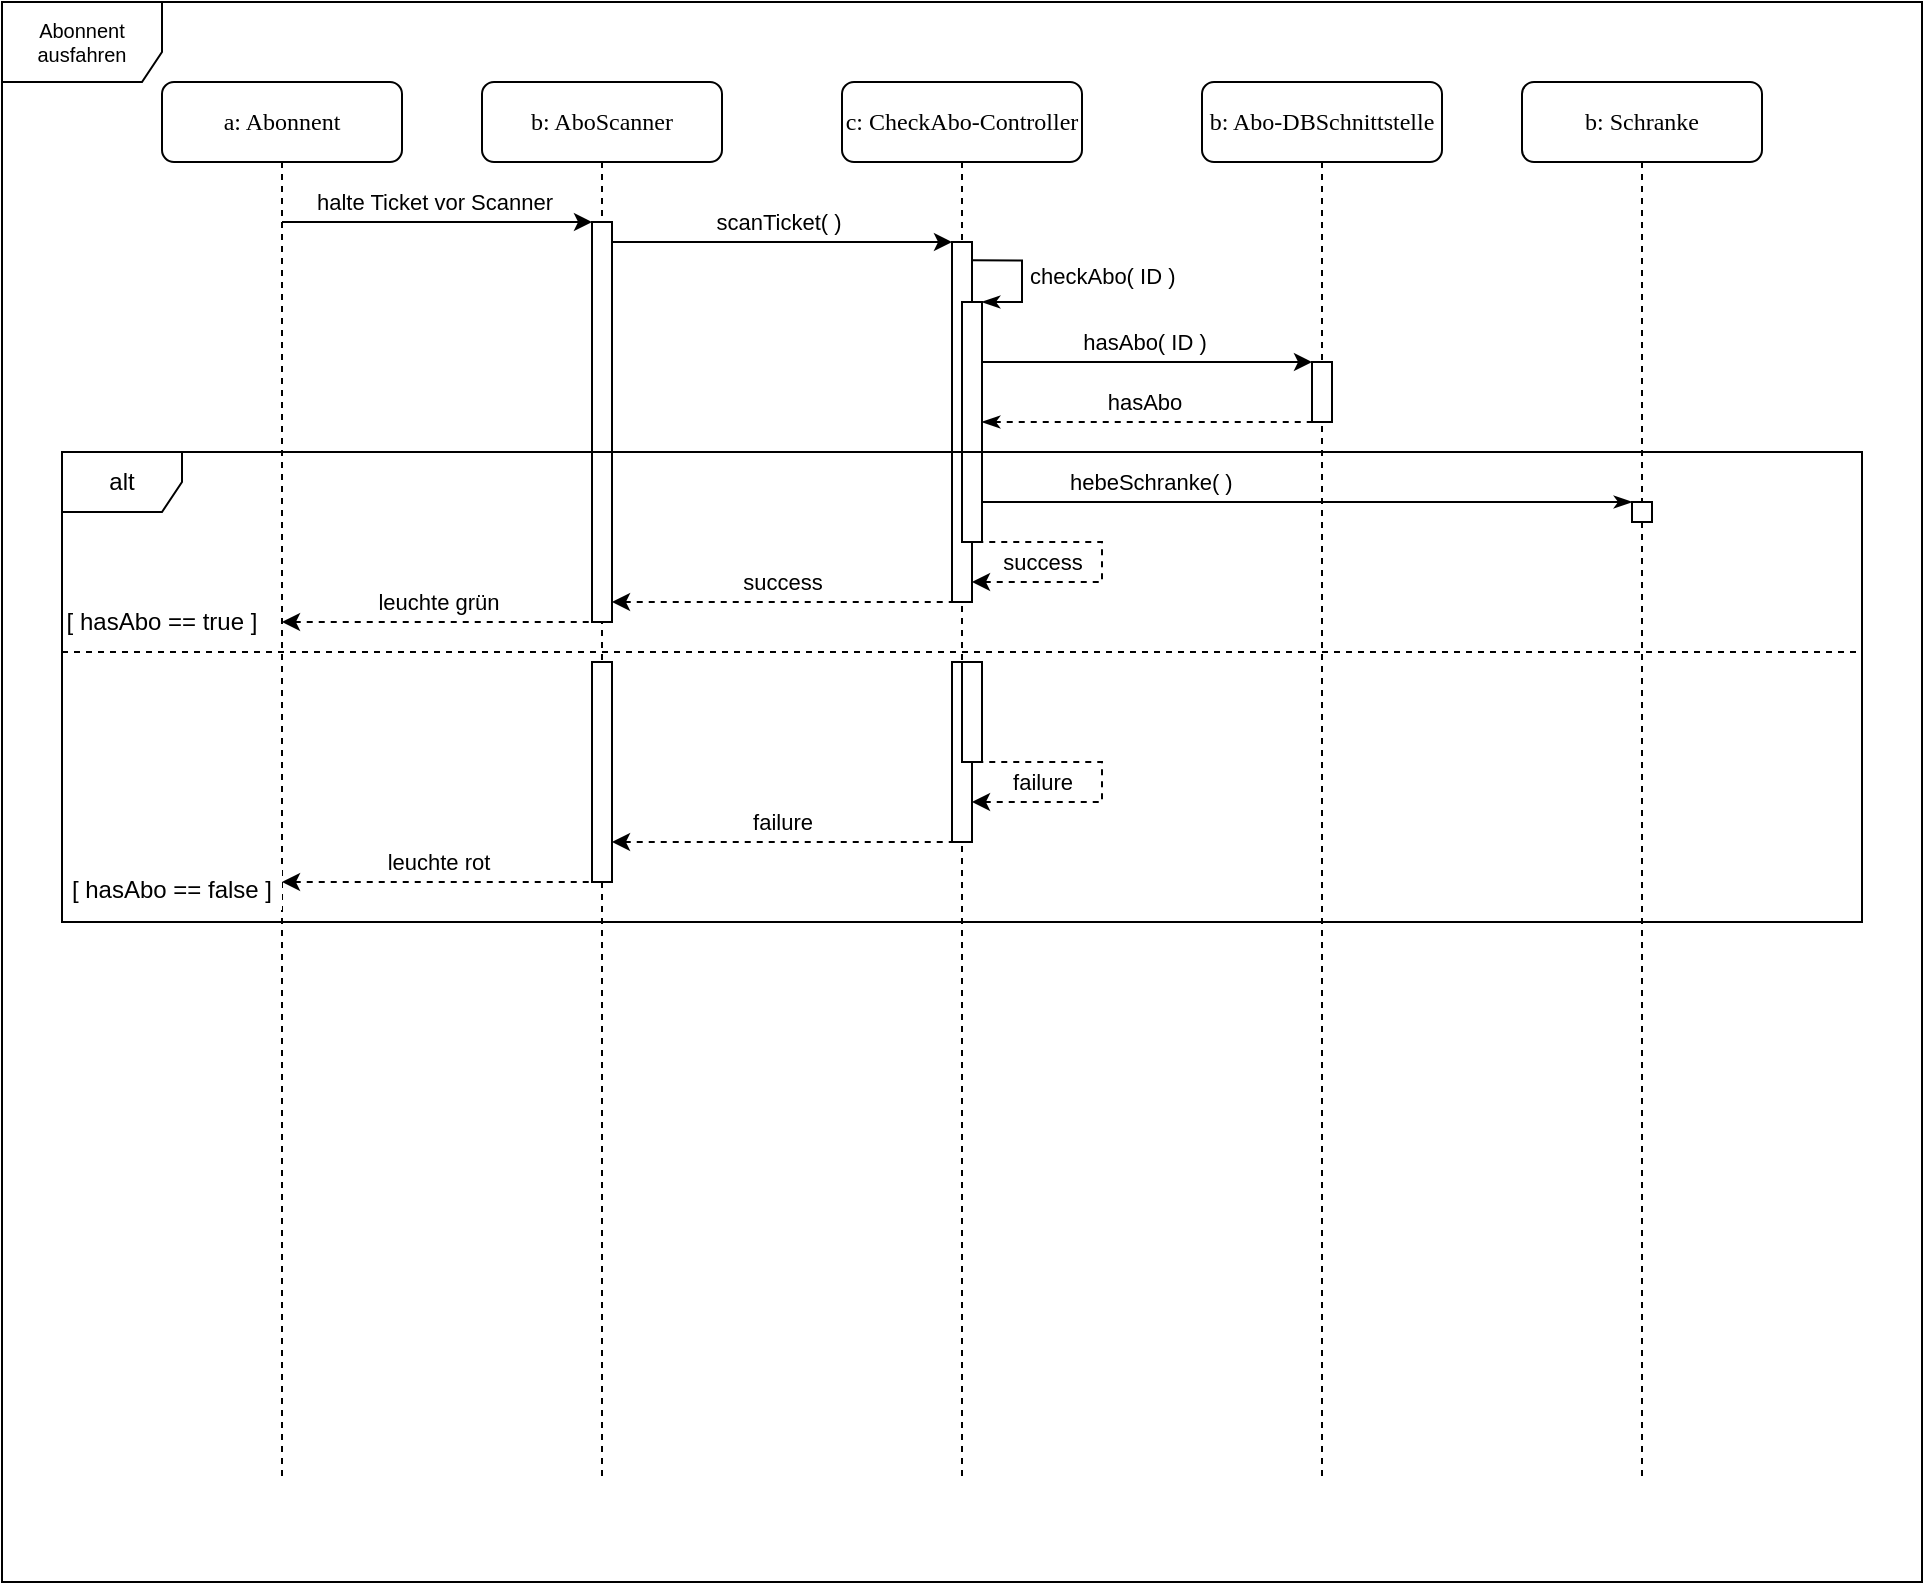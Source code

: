 <mxfile version="10.7.5" type="device"><diagram name="Page-1" id="13e1069c-82ec-6db2-03f1-153e76fe0fe0"><mxGraphModel dx="842" dy="548" grid="1" gridSize="10" guides="1" tooltips="1" connect="1" arrows="1" fold="1" page="1" pageScale="1" pageWidth="1100" pageHeight="850" background="#ffffff" math="0" shadow="0"><root><mxCell id="0"/><mxCell id="1" parent="0"/><mxCell id="i2Vq3k6s4epomcee9z3W-39" value="Abonnent ausfahren" style="shape=umlFrame;whiteSpace=wrap;html=1;fontSize=10;width=80;height=40;" parent="1" vertex="1"><mxGeometry x="60" y="29" width="960" height="790" as="geometry"/></mxCell><mxCell id="7baba1c4bc27f4b0-4" value="b: Abo-DBSchnittstelle&lt;br&gt;" style="shape=umlLifeline;perimeter=lifelinePerimeter;whiteSpace=wrap;html=1;container=1;collapsible=0;recursiveResize=0;outlineConnect=0;rounded=1;shadow=0;comic=0;labelBackgroundColor=none;strokeColor=#000000;strokeWidth=1;fillColor=#FFFFFF;fontFamily=Verdana;fontSize=12;fontColor=#000000;align=center;perimeterSpacing=0;glass=0;size=40;overflow=visible;noLabel=0;labelPadding=0;direction=east;connectable=1;snapToPoint=0;fixDash=0;" parent="1" vertex="1"><mxGeometry x="660" y="69" width="120" height="700" as="geometry"/></mxCell><mxCell id="riZyPx7NaIGLOxan2Yi5-17" value="" style="html=1;points=[];perimeter=orthogonalPerimeter;rounded=1;shadow=0;glass=0;comic=0;strokeColor=#000000;strokeWidth=1;arcSize=0;" parent="7baba1c4bc27f4b0-4" vertex="1"><mxGeometry x="55" y="140" width="10" height="30" as="geometry"/></mxCell><mxCell id="7baba1c4bc27f4b0-2" value="b: AboScanner" style="shape=umlLifeline;perimeter=lifelinePerimeter;whiteSpace=wrap;html=1;container=1;collapsible=0;recursiveResize=0;outlineConnect=0;rounded=1;shadow=0;comic=0;labelBackgroundColor=none;strokeColor=#000000;strokeWidth=1;fillColor=#FFFFFF;fontFamily=Verdana;fontSize=12;fontColor=#000000;align=center;size=40;" parent="1" vertex="1"><mxGeometry x="300" y="69" width="120" height="700" as="geometry"/></mxCell><mxCell id="riZyPx7NaIGLOxan2Yi5-10" value="" style="html=1;points=[];perimeter=orthogonalPerimeter;rounded=1;shadow=0;glass=0;comic=0;strokeColor=#000000;strokeWidth=1;arcSize=0;" parent="7baba1c4bc27f4b0-2" vertex="1"><mxGeometry x="55" y="70" width="10" height="200" as="geometry"/></mxCell><mxCell id="riZyPx7NaIGLOxan2Yi5-41" value="" style="html=1;points=[];perimeter=orthogonalPerimeter;rounded=1;shadow=0;glass=0;comic=0;strokeColor=#000000;strokeWidth=1;arcSize=0;" parent="7baba1c4bc27f4b0-2" vertex="1"><mxGeometry x="55" y="290" width="10" height="110" as="geometry"/></mxCell><mxCell id="7baba1c4bc27f4b0-3" value="c: CheckAbo-Controller&lt;br&gt;" style="shape=umlLifeline;perimeter=lifelinePerimeter;whiteSpace=wrap;html=1;container=1;collapsible=0;recursiveResize=0;outlineConnect=0;rounded=1;shadow=0;comic=0;labelBackgroundColor=none;strokeColor=#000000;strokeWidth=1;fillColor=#FFFFFF;fontFamily=Verdana;fontSize=12;fontColor=#000000;align=center;size=40;" parent="1" vertex="1"><mxGeometry x="480" y="69" width="120" height="700" as="geometry"/></mxCell><mxCell id="riZyPx7NaIGLOxan2Yi5-11" value="" style="html=1;points=[];perimeter=orthogonalPerimeter;rounded=1;shadow=0;glass=0;comic=0;strokeColor=#000000;strokeWidth=1;arcSize=0;" parent="7baba1c4bc27f4b0-3" vertex="1"><mxGeometry x="55" y="80" width="10" height="180" as="geometry"/></mxCell><mxCell id="riZyPx7NaIGLOxan2Yi5-15" value="" style="html=1;points=[];perimeter=orthogonalPerimeter;rounded=1;shadow=0;glass=0;comic=0;strokeColor=#000000;strokeWidth=1;arcSize=0;" parent="7baba1c4bc27f4b0-3" vertex="1"><mxGeometry x="60" y="110" width="10" height="120" as="geometry"/></mxCell><mxCell id="riZyPx7NaIGLOxan2Yi5-16" value="checkAbo( ID )" style="edgeStyle=orthogonalEdgeStyle;html=1;align=left;spacingLeft=2;endArrow=classicThin;rounded=0;entryX=1;entryY=0;exitX=0.999;exitY=0.051;exitDx=0;exitDy=0;exitPerimeter=0;endFill=1;" parent="7baba1c4bc27f4b0-3" source="riZyPx7NaIGLOxan2Yi5-11" target="riZyPx7NaIGLOxan2Yi5-15" edge="1"><mxGeometry relative="1" as="geometry"><mxPoint x="65" y="110" as="sourcePoint"/><Array as="points"><mxPoint x="90" y="89"/><mxPoint x="90" y="110"/></Array></mxGeometry></mxCell><mxCell id="riZyPx7NaIGLOxan2Yi5-31" value="success" style="endArrow=none;html=1;edgeStyle=orthogonalEdgeStyle;startArrow=classic;startFill=1;endFill=0;rounded=0;dashed=1;" parent="7baba1c4bc27f4b0-3" source="riZyPx7NaIGLOxan2Yi5-11" target="riZyPx7NaIGLOxan2Yi5-15" edge="1"><mxGeometry x="0.04" y="30" width="50" height="50" relative="1" as="geometry"><mxPoint x="-110" y="230" as="sourcePoint"/><mxPoint x="65" y="89.952" as="targetPoint"/><Array as="points"><mxPoint x="130" y="250"/><mxPoint x="130" y="230"/></Array><mxPoint as="offset"/></mxGeometry></mxCell><mxCell id="riZyPx7NaIGLOxan2Yi5-36" value="" style="html=1;points=[];perimeter=orthogonalPerimeter;rounded=1;shadow=0;glass=0;comic=0;strokeColor=#000000;strokeWidth=1;arcSize=0;" parent="7baba1c4bc27f4b0-3" vertex="1"><mxGeometry x="55" y="290" width="10" height="90" as="geometry"/></mxCell><mxCell id="7baba1c4bc27f4b0-5" value="b: Schranke&lt;br&gt;" style="shape=umlLifeline;perimeter=lifelinePerimeter;whiteSpace=wrap;html=1;container=1;collapsible=0;recursiveResize=0;outlineConnect=0;rounded=1;shadow=0;comic=0;labelBackgroundColor=none;strokeColor=#000000;strokeWidth=1;fillColor=#FFFFFF;fontFamily=Verdana;fontSize=12;fontColor=#000000;align=center;size=40;" parent="1" vertex="1"><mxGeometry x="820" y="69" width="120" height="700" as="geometry"/></mxCell><mxCell id="riZyPx7NaIGLOxan2Yi5-30" value="" style="html=1;points=[];perimeter=orthogonalPerimeter;rounded=1;shadow=0;glass=0;comic=0;strokeColor=#000000;strokeWidth=1;arcSize=0;" parent="7baba1c4bc27f4b0-5" vertex="1"><mxGeometry x="55" y="210" width="10" height="10" as="geometry"/></mxCell><mxCell id="7baba1c4bc27f4b0-8" value="a: Abonnent" style="shape=umlLifeline;perimeter=lifelinePerimeter;whiteSpace=wrap;html=1;container=1;collapsible=0;recursiveResize=0;outlineConnect=0;rounded=1;shadow=0;comic=0;labelBackgroundColor=none;strokeColor=#000000;strokeWidth=1;fillColor=#FFFFFF;fontFamily=Verdana;fontSize=12;fontColor=#000000;align=center;size=40;" parent="1" vertex="1"><mxGeometry x="140" y="69" width="120" height="700" as="geometry"/></mxCell><mxCell id="riZyPx7NaIGLOxan2Yi5-2" value="halte Ticket vor Scanner" style="endArrow=classic;html=1;edgeStyle=orthogonalEdgeStyle;" parent="1" source="7baba1c4bc27f4b0-8" target="riZyPx7NaIGLOxan2Yi5-10" edge="1"><mxGeometry x="-0.026" y="10" width="50" height="50" relative="1" as="geometry"><mxPoint x="205" y="139.276" as="sourcePoint"/><mxPoint x="290" y="219" as="targetPoint"/><Array as="points"><mxPoint x="290" y="139"/><mxPoint x="290" y="139"/></Array><mxPoint as="offset"/></mxGeometry></mxCell><mxCell id="riZyPx7NaIGLOxan2Yi5-12" value="scanTicket( )" style="endArrow=classic;html=1;edgeStyle=orthogonalEdgeStyle;" parent="1" source="riZyPx7NaIGLOxan2Yi5-10" target="riZyPx7NaIGLOxan2Yi5-11" edge="1"><mxGeometry x="-0.026" y="10" width="50" height="50" relative="1" as="geometry"><mxPoint x="215" y="149.2" as="sourcePoint"/><mxPoint x="365" y="149.2" as="targetPoint"/><Array as="points"><mxPoint x="420" y="149"/><mxPoint x="420" y="149"/></Array><mxPoint as="offset"/></mxGeometry></mxCell><mxCell id="riZyPx7NaIGLOxan2Yi5-18" value="hasAbo( ID )" style="endArrow=classic;html=1;edgeStyle=orthogonalEdgeStyle;" parent="1" source="riZyPx7NaIGLOxan2Yi5-15" target="riZyPx7NaIGLOxan2Yi5-17" edge="1"><mxGeometry x="-0.026" y="10" width="50" height="50" relative="1" as="geometry"><mxPoint x="375" y="158.952" as="sourcePoint"/><mxPoint x="545" y="158.952" as="targetPoint"/><Array as="points"><mxPoint x="630" y="209"/><mxPoint x="630" y="209"/></Array><mxPoint as="offset"/></mxGeometry></mxCell><mxCell id="riZyPx7NaIGLOxan2Yi5-19" value="hasAbo&lt;br&gt;" style="endArrow=none;html=1;edgeStyle=orthogonalEdgeStyle;startArrow=classicThin;startFill=1;dashed=1;endFill=0;" parent="1" source="riZyPx7NaIGLOxan2Yi5-15" target="riZyPx7NaIGLOxan2Yi5-17" edge="1"><mxGeometry x="-0.026" y="10" width="50" height="50" relative="1" as="geometry"><mxPoint x="560" y="218.952" as="sourcePoint"/><mxPoint x="725" y="218.952" as="targetPoint"/><Array as="points"><mxPoint x="630" y="239"/><mxPoint x="630" y="239"/></Array><mxPoint as="offset"/></mxGeometry></mxCell><mxCell id="riZyPx7NaIGLOxan2Yi5-21" value="" style="line;strokeWidth=1;fillColor=none;align=left;verticalAlign=middle;spacingTop=-1;spacingLeft=3;spacingRight=3;rotatable=0;labelPosition=right;points=[];portConstraint=eastwest;rounded=1;shadow=0;glass=0;comic=0;dashed=1;" parent="1" vertex="1"><mxGeometry x="90" y="349" width="900" height="10" as="geometry"/></mxCell><mxCell id="riZyPx7NaIGLOxan2Yi5-25" value="hebeSchranke( )" style="edgeStyle=orthogonalEdgeStyle;html=1;align=left;spacingLeft=2;endArrow=classicThin;rounded=0;endFill=1;" parent="1" source="riZyPx7NaIGLOxan2Yi5-15" target="riZyPx7NaIGLOxan2Yi5-30" edge="1"><mxGeometry x="-0.014" y="121" relative="1" as="geometry"><mxPoint x="555.19" y="178.476" as="sourcePoint"/><Array as="points"><mxPoint x="710" y="279"/><mxPoint x="710" y="279"/></Array><mxPoint x="554.714" y="278.952" as="targetPoint"/><mxPoint x="-120" y="111" as="offset"/></mxGeometry></mxCell><mxCell id="riZyPx7NaIGLOxan2Yi5-33" value="success" style="endArrow=none;html=1;edgeStyle=orthogonalEdgeStyle;startArrow=classic;startFill=1;endFill=0;rounded=0;dashed=1;" parent="1" source="riZyPx7NaIGLOxan2Yi5-10" target="riZyPx7NaIGLOxan2Yi5-11" edge="1"><mxGeometry x="0.002" y="10" width="50" height="50" relative="1" as="geometry"><mxPoint x="555" y="319.2" as="sourcePoint"/><mxPoint x="560" y="299.2" as="targetPoint"/><Array as="points"><mxPoint x="450" y="329"/><mxPoint x="450" y="329"/></Array><mxPoint as="offset"/></mxGeometry></mxCell><mxCell id="riZyPx7NaIGLOxan2Yi5-34" value="leuchte grün" style="endArrow=none;html=1;edgeStyle=orthogonalEdgeStyle;startArrow=classic;startFill=1;endFill=0;rounded=0;dashed=1;" parent="1" source="7baba1c4bc27f4b0-8" target="riZyPx7NaIGLOxan2Yi5-10" edge="1"><mxGeometry x="0.002" y="10" width="50" height="50" relative="1" as="geometry"><mxPoint x="185.5" y="329.167" as="sourcePoint"/><mxPoint x="355.5" y="329.167" as="targetPoint"/><Array as="points"><mxPoint x="250" y="329"/><mxPoint x="250" y="329"/></Array><mxPoint as="offset"/></mxGeometry></mxCell><mxCell id="riZyPx7NaIGLOxan2Yi5-38" value="" style="html=1;points=[];perimeter=orthogonalPerimeter;rounded=1;shadow=0;glass=0;comic=0;strokeColor=#000000;strokeWidth=1;arcSize=0;backgroundOutline=0;movable=1;resizable=1;resizeWidth=1;resizeHeight=0;rotatable=0;cloneable=1;part=0;container=0;collapsible=0;autosize=0;fixDash=0;connectable=1;snapToPoint=0;flipH=1;flipV=0;imageAspect=1;absoluteArcSize=0;fillOpacity=100;direction=east;" parent="1" vertex="1"><mxGeometry x="540" y="359" width="10" height="50" as="geometry"><mxRectangle x="520" y="370" width="50" height="40" as="alternateBounds"/></mxGeometry></mxCell><mxCell id="riZyPx7NaIGLOxan2Yi5-39" value="failure&lt;br&gt;" style="endArrow=none;html=1;edgeStyle=orthogonalEdgeStyle;startArrow=classic;startFill=1;endFill=0;rounded=0;dashed=1;" parent="1" source="riZyPx7NaIGLOxan2Yi5-36" target="riZyPx7NaIGLOxan2Yi5-38" edge="1"><mxGeometry x="0.04" y="30" width="50" height="50" relative="1" as="geometry"><mxPoint x="555" y="328.952" as="sourcePoint"/><mxPoint x="560" y="308.952" as="targetPoint"/><Array as="points"><mxPoint x="610" y="429"/><mxPoint x="610" y="409"/></Array><mxPoint as="offset"/></mxGeometry></mxCell><mxCell id="riZyPx7NaIGLOxan2Yi5-40" value="failure" style="endArrow=none;html=1;edgeStyle=orthogonalEdgeStyle;startArrow=classic;startFill=1;endFill=0;rounded=0;dashed=1;" parent="1" source="riZyPx7NaIGLOxan2Yi5-41" target="riZyPx7NaIGLOxan2Yi5-36" edge="1"><mxGeometry x="0.002" y="10" width="50" height="50" relative="1" as="geometry"><mxPoint x="375" y="338.952" as="sourcePoint"/><mxPoint x="545" y="338.952" as="targetPoint"/><Array as="points"><mxPoint x="460" y="449"/><mxPoint x="460" y="449"/></Array><mxPoint as="offset"/></mxGeometry></mxCell><mxCell id="riZyPx7NaIGLOxan2Yi5-42" value="leuchte rot" style="endArrow=none;html=1;edgeStyle=orthogonalEdgeStyle;startArrow=classic;startFill=1;endFill=0;rounded=0;dashed=1;" parent="1" source="7baba1c4bc27f4b0-8" target="riZyPx7NaIGLOxan2Yi5-41" edge="1"><mxGeometry x="0.002" y="10" width="50" height="50" relative="1" as="geometry"><mxPoint x="205.024" y="479.0" as="sourcePoint"/><mxPoint x="360" y="479.0" as="targetPoint"/><Array as="points"><mxPoint x="270" y="469"/><mxPoint x="270" y="469"/></Array><mxPoint as="offset"/></mxGeometry></mxCell><mxCell id="riZyPx7NaIGLOxan2Yi5-45" value="[ hasAbo == true ]" style="text;html=1;strokeColor=none;fillColor=#ffffff;align=center;verticalAlign=middle;whiteSpace=wrap;rounded=0;shadow=0;glass=0;dashed=1;comic=0;" parent="1" vertex="1"><mxGeometry x="90" y="329" width="100" height="20" as="geometry"/></mxCell><mxCell id="riZyPx7NaIGLOxan2Yi5-46" value="[ hasAbo == false ]" style="text;html=1;strokeColor=none;fillColor=#ffffff;align=center;verticalAlign=middle;whiteSpace=wrap;rounded=0;shadow=0;glass=0;dashed=1;comic=0;" parent="1" vertex="1"><mxGeometry x="90" y="463" width="110" height="20" as="geometry"/></mxCell><mxCell id="riZyPx7NaIGLOxan2Yi5-20" value="alt&lt;br&gt;" style="shape=umlFrame;whiteSpace=wrap;html=1;rounded=1;shadow=0;glass=0;comic=0;strokeColor=#000000;strokeWidth=1;" parent="1" vertex="1"><mxGeometry x="90" y="254" width="900" height="235" as="geometry"/></mxCell></root></mxGraphModel></diagram></mxfile>